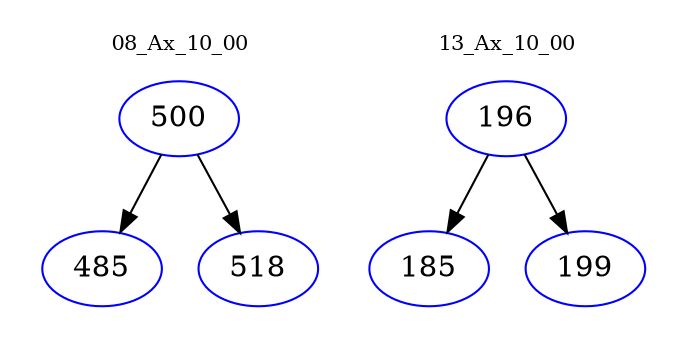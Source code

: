 digraph{
subgraph cluster_0 {
color = white
label = "08_Ax_10_00";
fontsize=10;
T0_500 [label="500", color="blue"]
T0_500 -> T0_485 [color="black"]
T0_485 [label="485", color="blue"]
T0_500 -> T0_518 [color="black"]
T0_518 [label="518", color="blue"]
}
subgraph cluster_1 {
color = white
label = "13_Ax_10_00";
fontsize=10;
T1_196 [label="196", color="blue"]
T1_196 -> T1_185 [color="black"]
T1_185 [label="185", color="blue"]
T1_196 -> T1_199 [color="black"]
T1_199 [label="199", color="blue"]
}
}
